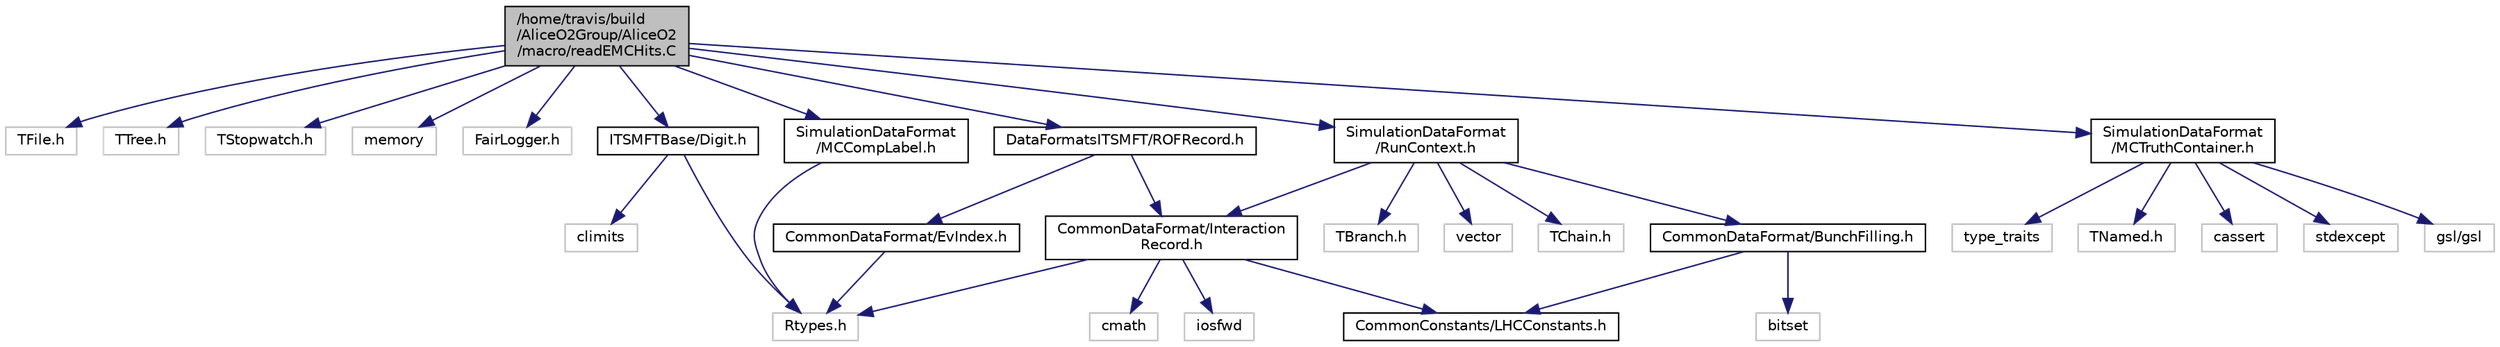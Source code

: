 digraph "/home/travis/build/AliceO2Group/AliceO2/macro/readEMCHits.C"
{
 // INTERACTIVE_SVG=YES
  bgcolor="transparent";
  edge [fontname="Helvetica",fontsize="10",labelfontname="Helvetica",labelfontsize="10"];
  node [fontname="Helvetica",fontsize="10",shape=record];
  Node1 [label="/home/travis/build\l/AliceO2Group/AliceO2\l/macro/readEMCHits.C",height=0.2,width=0.4,color="black", fillcolor="grey75", style="filled" fontcolor="black"];
  Node1 -> Node2 [color="midnightblue",fontsize="10",style="solid",fontname="Helvetica"];
  Node2 [label="TFile.h",height=0.2,width=0.4,color="grey75"];
  Node1 -> Node3 [color="midnightblue",fontsize="10",style="solid",fontname="Helvetica"];
  Node3 [label="TTree.h",height=0.2,width=0.4,color="grey75"];
  Node1 -> Node4 [color="midnightblue",fontsize="10",style="solid",fontname="Helvetica"];
  Node4 [label="TStopwatch.h",height=0.2,width=0.4,color="grey75"];
  Node1 -> Node5 [color="midnightblue",fontsize="10",style="solid",fontname="Helvetica"];
  Node5 [label="memory",height=0.2,width=0.4,color="grey75"];
  Node1 -> Node6 [color="midnightblue",fontsize="10",style="solid",fontname="Helvetica"];
  Node6 [label="FairLogger.h",height=0.2,width=0.4,color="grey75"];
  Node1 -> Node7 [color="midnightblue",fontsize="10",style="solid",fontname="Helvetica"];
  Node7 [label="DataFormatsITSMFT/ROFRecord.h",height=0.2,width=0.4,color="black",URL="$d5/d08/ROFRecord_8h.html",tooltip="Definition of the ITSMFT ROFrame (trigger) record. "];
  Node7 -> Node8 [color="midnightblue",fontsize="10",style="solid",fontname="Helvetica"];
  Node8 [label="CommonDataFormat/EvIndex.h",height=0.2,width=0.4,color="black",URL="$d6/ddf/EvIndex_8h.html",tooltip="Class to store event ID and index in the event for objects like track, cluster... ..."];
  Node8 -> Node9 [color="midnightblue",fontsize="10",style="solid",fontname="Helvetica"];
  Node9 [label="Rtypes.h",height=0.2,width=0.4,color="grey75"];
  Node7 -> Node10 [color="midnightblue",fontsize="10",style="solid",fontname="Helvetica"];
  Node10 [label="CommonDataFormat/Interaction\lRecord.h",height=0.2,width=0.4,color="black",URL="$d9/d80/InteractionRecord_8h.html"];
  Node10 -> Node9 [color="midnightblue",fontsize="10",style="solid",fontname="Helvetica"];
  Node10 -> Node11 [color="midnightblue",fontsize="10",style="solid",fontname="Helvetica"];
  Node11 [label="iosfwd",height=0.2,width=0.4,color="grey75"];
  Node10 -> Node12 [color="midnightblue",fontsize="10",style="solid",fontname="Helvetica"];
  Node12 [label="cmath",height=0.2,width=0.4,color="grey75"];
  Node10 -> Node13 [color="midnightblue",fontsize="10",style="solid",fontname="Helvetica"];
  Node13 [label="CommonConstants/LHCConstants.h",height=0.2,width=0.4,color="black",URL="$d4/dc6/LHCConstants_8h.html",tooltip="Header to collect LHC related constants. "];
  Node1 -> Node14 [color="midnightblue",fontsize="10",style="solid",fontname="Helvetica"];
  Node14 [label="ITSMFTBase/Digit.h",height=0.2,width=0.4,color="black",URL="$d0/d06/ITSMFT_2common_2base_2include_2ITSMFTBase_2Digit_8h.html"];
  Node14 -> Node9 [color="midnightblue",fontsize="10",style="solid",fontname="Helvetica"];
  Node14 -> Node15 [color="midnightblue",fontsize="10",style="solid",fontname="Helvetica"];
  Node15 [label="climits",height=0.2,width=0.4,color="grey75"];
  Node1 -> Node16 [color="midnightblue",fontsize="10",style="solid",fontname="Helvetica"];
  Node16 [label="SimulationDataFormat\l/RunContext.h",height=0.2,width=0.4,color="black",URL="$d5/d3f/RunContext_8h.html"];
  Node16 -> Node17 [color="midnightblue",fontsize="10",style="solid",fontname="Helvetica"];
  Node17 [label="vector",height=0.2,width=0.4,color="grey75"];
  Node16 -> Node18 [color="midnightblue",fontsize="10",style="solid",fontname="Helvetica"];
  Node18 [label="TChain.h",height=0.2,width=0.4,color="grey75"];
  Node16 -> Node19 [color="midnightblue",fontsize="10",style="solid",fontname="Helvetica"];
  Node19 [label="TBranch.h",height=0.2,width=0.4,color="grey75"];
  Node16 -> Node10 [color="midnightblue",fontsize="10",style="solid",fontname="Helvetica"];
  Node16 -> Node20 [color="midnightblue",fontsize="10",style="solid",fontname="Helvetica"];
  Node20 [label="CommonDataFormat/BunchFilling.h",height=0.2,width=0.4,color="black",URL="$d4/d5f/BunchFilling_8h.html"];
  Node20 -> Node13 [color="midnightblue",fontsize="10",style="solid",fontname="Helvetica"];
  Node20 -> Node21 [color="midnightblue",fontsize="10",style="solid",fontname="Helvetica"];
  Node21 [label="bitset",height=0.2,width=0.4,color="grey75"];
  Node1 -> Node22 [color="midnightblue",fontsize="10",style="solid",fontname="Helvetica"];
  Node22 [label="SimulationDataFormat\l/MCTruthContainer.h",height=0.2,width=0.4,color="black",URL="$db/d14/MCTruthContainer_8h.html",tooltip="Definition of a container to keep Monte Carlo truth external to simulation objects. "];
  Node22 -> Node23 [color="midnightblue",fontsize="10",style="solid",fontname="Helvetica"];
  Node23 [label="TNamed.h",height=0.2,width=0.4,color="grey75"];
  Node22 -> Node24 [color="midnightblue",fontsize="10",style="solid",fontname="Helvetica"];
  Node24 [label="cassert",height=0.2,width=0.4,color="grey75"];
  Node22 -> Node25 [color="midnightblue",fontsize="10",style="solid",fontname="Helvetica"];
  Node25 [label="stdexcept",height=0.2,width=0.4,color="grey75"];
  Node22 -> Node26 [color="midnightblue",fontsize="10",style="solid",fontname="Helvetica"];
  Node26 [label="gsl/gsl",height=0.2,width=0.4,color="grey75"];
  Node22 -> Node27 [color="midnightblue",fontsize="10",style="solid",fontname="Helvetica"];
  Node27 [label="type_traits",height=0.2,width=0.4,color="grey75"];
  Node1 -> Node28 [color="midnightblue",fontsize="10",style="solid",fontname="Helvetica"];
  Node28 [label="SimulationDataFormat\l/MCCompLabel.h",height=0.2,width=0.4,color="black",URL="$d7/dcd/MCCompLabel_8h.html"];
  Node28 -> Node9 [color="midnightblue",fontsize="10",style="solid",fontname="Helvetica"];
}
